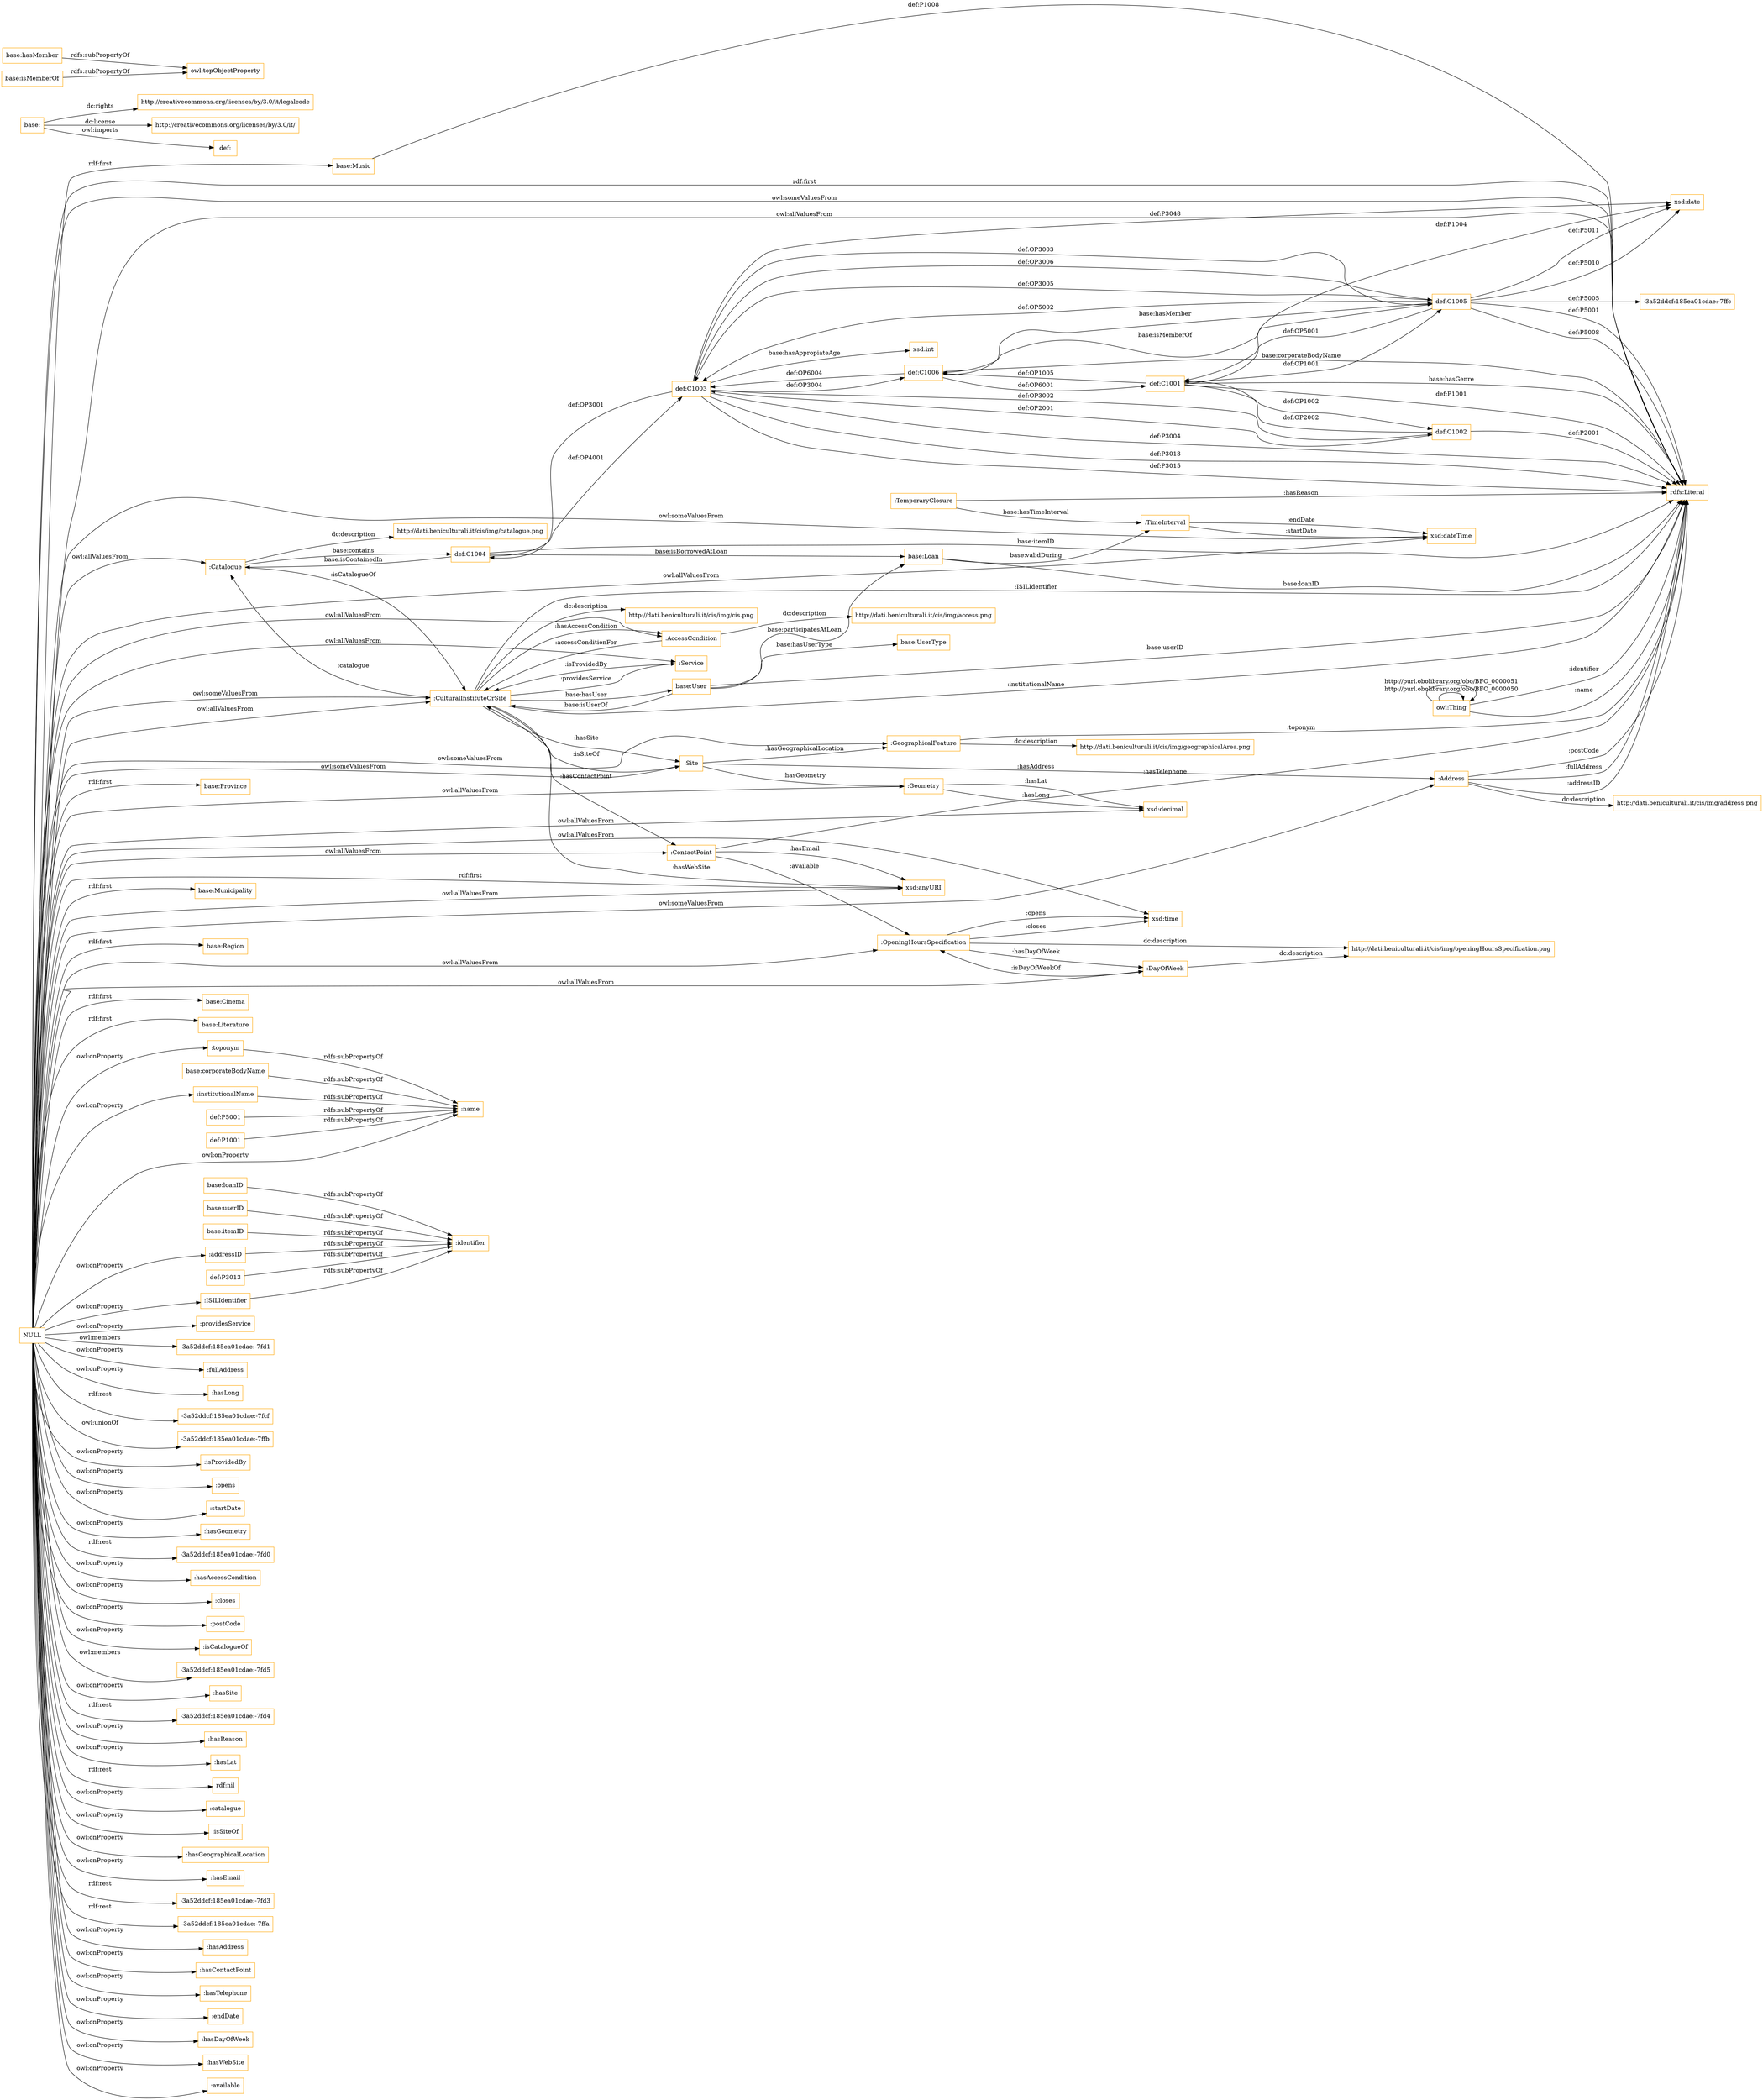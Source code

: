 digraph ar2dtool_diagram { 
rankdir=LR;
size="1501"
node [shape = rectangle, color="orange"]; ":Catalogue" "base:Province" ":TemporaryClosure" ":DayOfWeek" "base:Municipality" ":Site" "def:C1006" ":CulturalInstituteOrSite" ":Address" ":Geometry" "base:User" "def:C1004" "base:UserType" "def:C1003" "base:Region" ":AccessCondition" "def:C1001" ":Service" ":GeographicalFeature" "base:Cinema" "base:Music" "owl:Thing" ":OpeningHoursSpecification" ":ContactPoint" "base:Loan" "def:C1002" ":TimeInterval" "def:C1005" "base:Literature" ; /*classes style*/
	":DayOfWeek" -> "http://dati.beniculturali.it/cis/img/openingHoursSpecification.png" [ label = "dc:description" ];
	":institutionalName" -> ":name" [ label = "rdfs:subPropertyOf" ];
	"base:" -> "http://creativecommons.org/licenses/by/3.0/it/legalcode" [ label = "dc:rights" ];
	"base:" -> "http://creativecommons.org/licenses/by/3.0/it/" [ label = "dc:license" ];
	"base:" -> "def:" [ label = "owl:imports" ];
	"def:P5001" -> ":name" [ label = "rdfs:subPropertyOf" ];
	":CulturalInstituteOrSite" -> "http://dati.beniculturali.it/cis/img/cis.png" [ label = "dc:description" ];
	":Address" -> "http://dati.beniculturali.it/cis/img/address.png" [ label = "dc:description" ];
	"base:itemID" -> ":identifier" [ label = "rdfs:subPropertyOf" ];
	":Catalogue" -> "http://dati.beniculturali.it/cis/img/catalogue.png" [ label = "dc:description" ];
	":OpeningHoursSpecification" -> "http://dati.beniculturali.it/cis/img/openingHoursSpecification.png" [ label = "dc:description" ];
	"base:hasMember" -> "owl:topObjectProperty" [ label = "rdfs:subPropertyOf" ];
	":addressID" -> ":identifier" [ label = "rdfs:subPropertyOf" ];
	"def:P3013" -> ":identifier" [ label = "rdfs:subPropertyOf" ];
	"def:P1001" -> ":name" [ label = "rdfs:subPropertyOf" ];
	":GeographicalFeature" -> "http://dati.beniculturali.it/cis/img/geographicalArea.png" [ label = "dc:description" ];
	"NULL" -> ":Geometry" [ label = "owl:allValuesFrom" ];
	"NULL" -> ":providesService" [ label = "owl:onProperty" ];
	"NULL" -> "xsd:dateTime" [ label = "owl:someValuesFrom" ];
	"NULL" -> ":Address" [ label = "owl:someValuesFrom" ];
	"NULL" -> "base:Music" [ label = "rdf:first" ];
	"NULL" -> "-3a52ddcf:185ea01cdae:-7fd1" [ label = "owl:members" ];
	"NULL" -> ":fullAddress" [ label = "owl:onProperty" ];
	"NULL" -> ":CulturalInstituteOrSite" [ label = "owl:someValuesFrom" ];
	"NULL" -> ":hasLong" [ label = "owl:onProperty" ];
	"NULL" -> "base:Municipality" [ label = "rdf:first" ];
	"NULL" -> "-3a52ddcf:185ea01cdae:-7fcf" [ label = "rdf:rest" ];
	"NULL" -> "-3a52ddcf:185ea01cdae:-7ffb" [ label = "owl:unionOf" ];
	"NULL" -> ":isProvidedBy" [ label = "owl:onProperty" ];
	"NULL" -> "base:Cinema" [ label = "rdf:first" ];
	"NULL" -> ":opens" [ label = "owl:onProperty" ];
	"NULL" -> "xsd:anyURI" [ label = "rdf:first" ];
	"NULL" -> ":startDate" [ label = "owl:onProperty" ];
	"NULL" -> ":hasGeometry" [ label = "owl:onProperty" ];
	"NULL" -> "-3a52ddcf:185ea01cdae:-7fd0" [ label = "rdf:rest" ];
	"NULL" -> ":hasAccessCondition" [ label = "owl:onProperty" ];
	"NULL" -> ":closes" [ label = "owl:onProperty" ];
	"NULL" -> ":postCode" [ label = "owl:onProperty" ];
	"NULL" -> ":isCatalogueOf" [ label = "owl:onProperty" ];
	"NULL" -> "-3a52ddcf:185ea01cdae:-7fd5" [ label = "owl:members" ];
	"NULL" -> ":toponym" [ label = "owl:onProperty" ];
	"NULL" -> ":GeographicalFeature" [ label = "owl:someValuesFrom" ];
	"NULL" -> ":hasSite" [ label = "owl:onProperty" ];
	"NULL" -> "-3a52ddcf:185ea01cdae:-7fd4" [ label = "rdf:rest" ];
	"NULL" -> ":Service" [ label = "owl:allValuesFrom" ];
	"NULL" -> ":hasReason" [ label = "owl:onProperty" ];
	"NULL" -> "base:Province" [ label = "rdf:first" ];
	"NULL" -> ":hasLat" [ label = "owl:onProperty" ];
	"NULL" -> ":CulturalInstituteOrSite" [ label = "owl:allValuesFrom" ];
	"NULL" -> "rdf:nil" [ label = "rdf:rest" ];
	"NULL" -> ":AccessCondition" [ label = "owl:allValuesFrom" ];
	"NULL" -> ":catalogue" [ label = "owl:onProperty" ];
	"NULL" -> "rdfs:Literal" [ label = "rdf:first" ];
	"NULL" -> ":isSiteOf" [ label = "owl:onProperty" ];
	"NULL" -> "rdfs:Literal" [ label = "owl:someValuesFrom" ];
	"NULL" -> ":hasGeographicalLocation" [ label = "owl:onProperty" ];
	"NULL" -> ":hasEmail" [ label = "owl:onProperty" ];
	"NULL" -> "xsd:dateTime" [ label = "owl:allValuesFrom" ];
	"NULL" -> ":Site" [ label = "owl:someValuesFrom" ];
	"NULL" -> "-3a52ddcf:185ea01cdae:-7fd3" [ label = "rdf:rest" ];
	"NULL" -> ":ContactPoint" [ label = "owl:allValuesFrom" ];
	"NULL" -> "-3a52ddcf:185ea01cdae:-7ffa" [ label = "rdf:rest" ];
	"NULL" -> "xsd:time" [ label = "owl:allValuesFrom" ];
	"NULL" -> ":hasAddress" [ label = "owl:onProperty" ];
	"NULL" -> ":name" [ label = "owl:onProperty" ];
	"NULL" -> ":ISILIdentifier" [ label = "owl:onProperty" ];
	"NULL" -> "xsd:anyURI" [ label = "owl:allValuesFrom" ];
	"NULL" -> ":Catalogue" [ label = "owl:allValuesFrom" ];
	"NULL" -> "base:Region" [ label = "rdf:first" ];
	"NULL" -> ":hasContactPoint" [ label = "owl:onProperty" ];
	"NULL" -> ":hasTelephone" [ label = "owl:onProperty" ];
	"NULL" -> ":endDate" [ label = "owl:onProperty" ];
	"NULL" -> ":hasDayOfWeek" [ label = "owl:onProperty" ];
	"NULL" -> "rdfs:Literal" [ label = "owl:allValuesFrom" ];
	"NULL" -> "xsd:decimal" [ label = "owl:allValuesFrom" ];
	"NULL" -> ":hasWebSite" [ label = "owl:onProperty" ];
	"NULL" -> ":addressID" [ label = "owl:onProperty" ];
	"NULL" -> ":OpeningHoursSpecification" [ label = "owl:allValuesFrom" ];
	"NULL" -> ":DayOfWeek" [ label = "owl:allValuesFrom" ];
	"NULL" -> ":available" [ label = "owl:onProperty" ];
	"NULL" -> ":institutionalName" [ label = "owl:onProperty" ];
	"NULL" -> "base:Literature" [ label = "rdf:first" ];
	"base:isMemberOf" -> "owl:topObjectProperty" [ label = "rdfs:subPropertyOf" ];
	":ISILIdentifier" -> ":identifier" [ label = "rdfs:subPropertyOf" ];
	":toponym" -> ":name" [ label = "rdfs:subPropertyOf" ];
	"base:loanID" -> ":identifier" [ label = "rdfs:subPropertyOf" ];
	"base:userID" -> ":identifier" [ label = "rdfs:subPropertyOf" ];
	":AccessCondition" -> "http://dati.beniculturali.it/cis/img/access.png" [ label = "dc:description" ];
	"base:corporateBodyName" -> ":name" [ label = "rdfs:subPropertyOf" ];
	":Address" -> "rdfs:Literal" [ label = ":addressID" ];
	":Site" -> ":GeographicalFeature" [ label = ":hasGeographicalLocation" ];
	":ContactPoint" -> "rdfs:Literal" [ label = ":hasTelephone" ];
	":ContactPoint" -> "xsd:anyURI" [ label = ":hasEmail" ];
	"def:C1004" -> "def:C1003" [ label = "def:OP4001" ];
	":OpeningHoursSpecification" -> "xsd:time" [ label = ":opens" ];
	"base:Loan" -> "rdfs:Literal" [ label = "base:loanID" ];
	"owl:Thing" -> "owl:Thing" [ label = "http://purl.obolibrary.org/obo/BFO_0000050" ];
	":Address" -> "rdfs:Literal" [ label = ":postCode" ];
	"owl:Thing" -> "owl:Thing" [ label = "http://purl.obolibrary.org/obo/BFO_0000051" ];
	":AccessCondition" -> ":CulturalInstituteOrSite" [ label = ":accessConditionFor" ];
	"def:C1006" -> "rdfs:Literal" [ label = "base:corporateBodyName" ];
	"base:User" -> "rdfs:Literal" [ label = "base:userID" ];
	"def:C1003" -> "xsd:date" [ label = "def:P3048" ];
	"def:C1003" -> "rdfs:Literal" [ label = "def:P3004" ];
	"owl:Thing" -> "rdfs:Literal" [ label = ":name" ];
	"def:C1001" -> "rdfs:Literal" [ label = "base:hasGenre" ];
	":CulturalInstituteOrSite" -> "base:User" [ label = "base:hasUser" ];
	":Geometry" -> "xsd:decimal" [ label = ":hasLong" ];
	":ContactPoint" -> ":OpeningHoursSpecification" [ label = ":available" ];
	":Site" -> ":CulturalInstituteOrSite" [ label = ":isSiteOf" ];
	":Address" -> "rdfs:Literal" [ label = ":fullAddress" ];
	"def:C1003" -> "def:C1002" [ label = "def:OP3002" ];
	"def:C1003" -> "def:C1004" [ label = "def:OP3001" ];
	"def:C1004" -> ":Catalogue" [ label = "base:isContainedIn" ];
	":GeographicalFeature" -> "rdfs:Literal" [ label = ":toponym" ];
	"def:C1003" -> "def:C1006" [ label = "def:OP3004" ];
	":DayOfWeek" -> ":OpeningHoursSpecification" [ label = ":isDayOfWeekOf" ];
	"def:C1003" -> "def:C1005" [ label = "def:OP3003" ];
	"def:C1003" -> "def:C1005" [ label = "def:OP3006" ];
	"def:C1005" -> "def:C1003" [ label = "def:OP3005" ];
	"def:C1002" -> "rdfs:Literal" [ label = "def:P2001" ];
	"def:C1003" -> "rdfs:Literal" [ label = "def:P3013" ];
	"def:C1003" -> "xsd:int" [ label = "base:hasAppropiateAge" ];
	"def:C1003" -> "rdfs:Literal" [ label = "def:P3015" ];
	"def:C1004" -> "rdfs:Literal" [ label = "base:itemID" ];
	"def:C1006" -> "def:C1001" [ label = "def:OP6001" ];
	"base:User" -> "base:Loan" [ label = "base:participatesAtLoan" ];
	":CulturalInstituteOrSite" -> "xsd:anyURI" [ label = ":hasWebSite" ];
	"owl:Thing" -> "rdfs:Literal" [ label = ":identifier" ];
	":CulturalInstituteOrSite" -> ":Catalogue" [ label = ":catalogue" ];
	":TimeInterval" -> "xsd:dateTime" [ label = ":endDate" ];
	":CulturalInstituteOrSite" -> ":Site" [ label = ":hasSite" ];
	"base:User" -> ":CulturalInstituteOrSite" [ label = "base:isUserOf" ];
	"base:Loan" -> ":TimeInterval" [ label = "base:validDuring" ];
	"def:C1005" -> "rdfs:Literal" [ label = "def:P5001" ];
	":CulturalInstituteOrSite" -> ":ContactPoint" [ label = ":hasContactPoint" ];
	":CulturalInstituteOrSite" -> ":Service" [ label = ":providesService" ];
	"def:C1002" -> "def:C1003" [ label = "def:OP2001" ];
	"def:C1002" -> "def:C1001" [ label = "def:OP2002" ];
	"def:C1006" -> "def:C1003" [ label = "def:OP6004" ];
	"def:C1005" -> "def:C1006" [ label = "base:isMemberOf" ];
	"def:C1005" -> "-3a52ddcf:185ea01cdae:-7ffc" [ label = "def:P5005" ];
	"def:C1001" -> "rdfs:Literal" [ label = "def:P1001" ];
	"def:C1005" -> "rdfs:Literal" [ label = "def:P5008" ];
	":Geometry" -> "xsd:decimal" [ label = ":hasLat" ];
	":Catalogue" -> ":CulturalInstituteOrSite" [ label = ":isCatalogueOf" ];
	"def:C1004" -> "base:Loan" [ label = "base:isBorrowedAtLoan" ];
	"def:C1001" -> "xsd:date" [ label = "def:P1004" ];
	"base:User" -> "base:UserType" [ label = "base:hasUserType" ];
	"def:C1005" -> "def:C1001" [ label = "def:OP5001" ];
	"def:C1005" -> "def:C1003" [ label = "def:OP5002" ];
	"base:Music" -> "rdfs:Literal" [ label = "def:P1008" ];
	":TemporaryClosure" -> "rdfs:Literal" [ label = ":hasReason" ];
	":Site" -> ":Geometry" [ label = ":hasGeometry" ];
	"def:C1006" -> "def:C1005" [ label = "base:hasMember" ];
	":OpeningHoursSpecification" -> ":DayOfWeek" [ label = ":hasDayOfWeek" ];
	":Service" -> ":CulturalInstituteOrSite" [ label = ":isProvidedBy" ];
	":Site" -> ":Address" [ label = ":hasAddress" ];
	":CulturalInstituteOrSite" -> ":AccessCondition" [ label = ":hasAccessCondition" ];
	":Catalogue" -> "def:C1004" [ label = "base:contains" ];
	":CulturalInstituteOrSite" -> "rdfs:Literal" [ label = ":institutionalName" ];
	"def:C1005" -> "xsd:date" [ label = "def:P5011" ];
	":TemporaryClosure" -> ":TimeInterval" [ label = "base:hasTimeInterval" ];
	"def:C1001" -> "def:C1005" [ label = "def:OP1001" ];
	"def:C1001" -> "def:C1002" [ label = "def:OP1002" ];
	"def:C1005" -> "xsd:date" [ label = "def:P5010" ];
	":CulturalInstituteOrSite" -> "rdfs:Literal" [ label = ":ISILIdentifier" ];
	":OpeningHoursSpecification" -> "xsd:time" [ label = ":closes" ];
	"def:C1001" -> "def:C1006" [ label = "def:OP1005" ];
	":TimeInterval" -> "xsd:dateTime" [ label = ":startDate" ];

}
